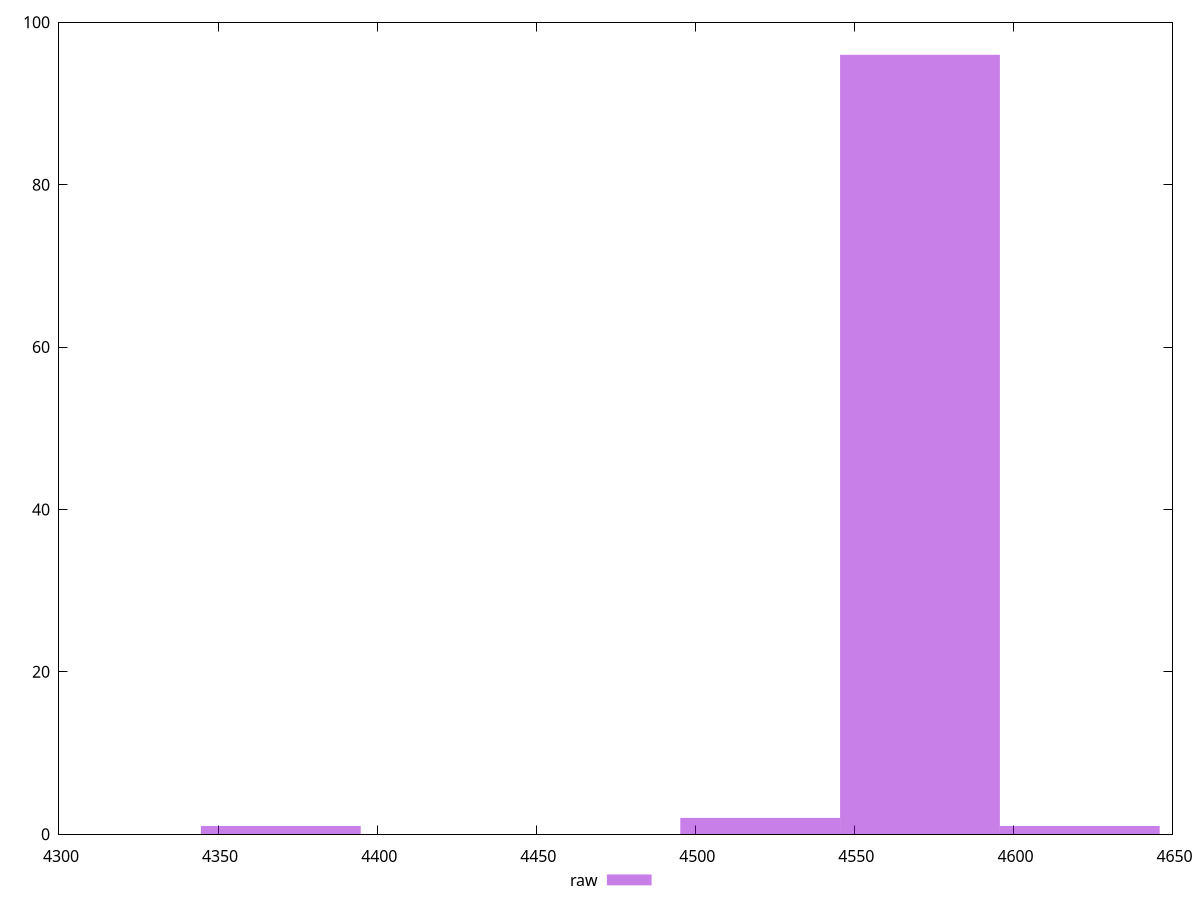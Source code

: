 reset
set terminal svg size 640, 490 enhanced background rgb 'white'
set output "reprap/unused-javascript/samples/pages+cached/raw/histogram.svg"

$raw <<EOF
4369.721306204606 1
4570.6280329266565 96
4620.854714607169 1
4520.401351246143 2
EOF

set key outside below
set boxwidth 50.226681680512705
set yrange [0:100]
set style fill transparent solid 0.5 noborder

plot \
  $raw title "raw" with boxes, \


reset